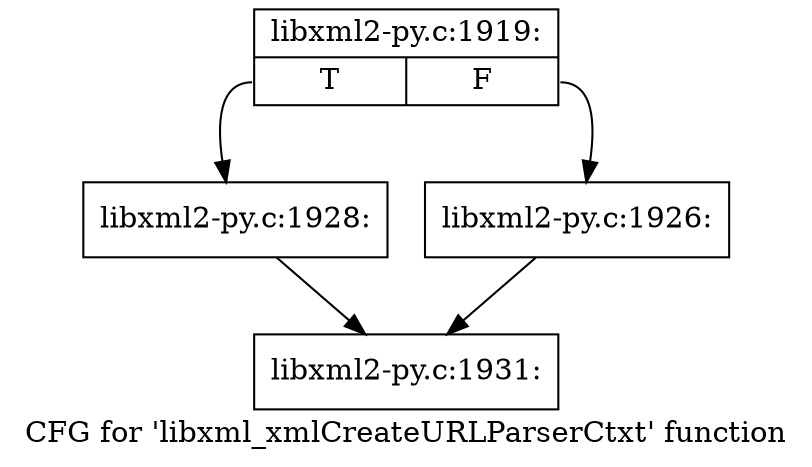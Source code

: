 digraph "CFG for 'libxml_xmlCreateURLParserCtxt' function" {
	label="CFG for 'libxml_xmlCreateURLParserCtxt' function";

	Node0x3d85cb0 [shape=record,label="{libxml2-py.c:1919:|{<s0>T|<s1>F}}"];
	Node0x3d85cb0:s0 -> Node0x3b8fab0;
	Node0x3d85cb0:s1 -> Node0x3b8fa60;
	Node0x3b8fa60 [shape=record,label="{libxml2-py.c:1926:}"];
	Node0x3b8fa60 -> Node0x3d89b20;
	Node0x3b8fab0 [shape=record,label="{libxml2-py.c:1928:}"];
	Node0x3b8fab0 -> Node0x3d89b20;
	Node0x3d89b20 [shape=record,label="{libxml2-py.c:1931:}"];
}
